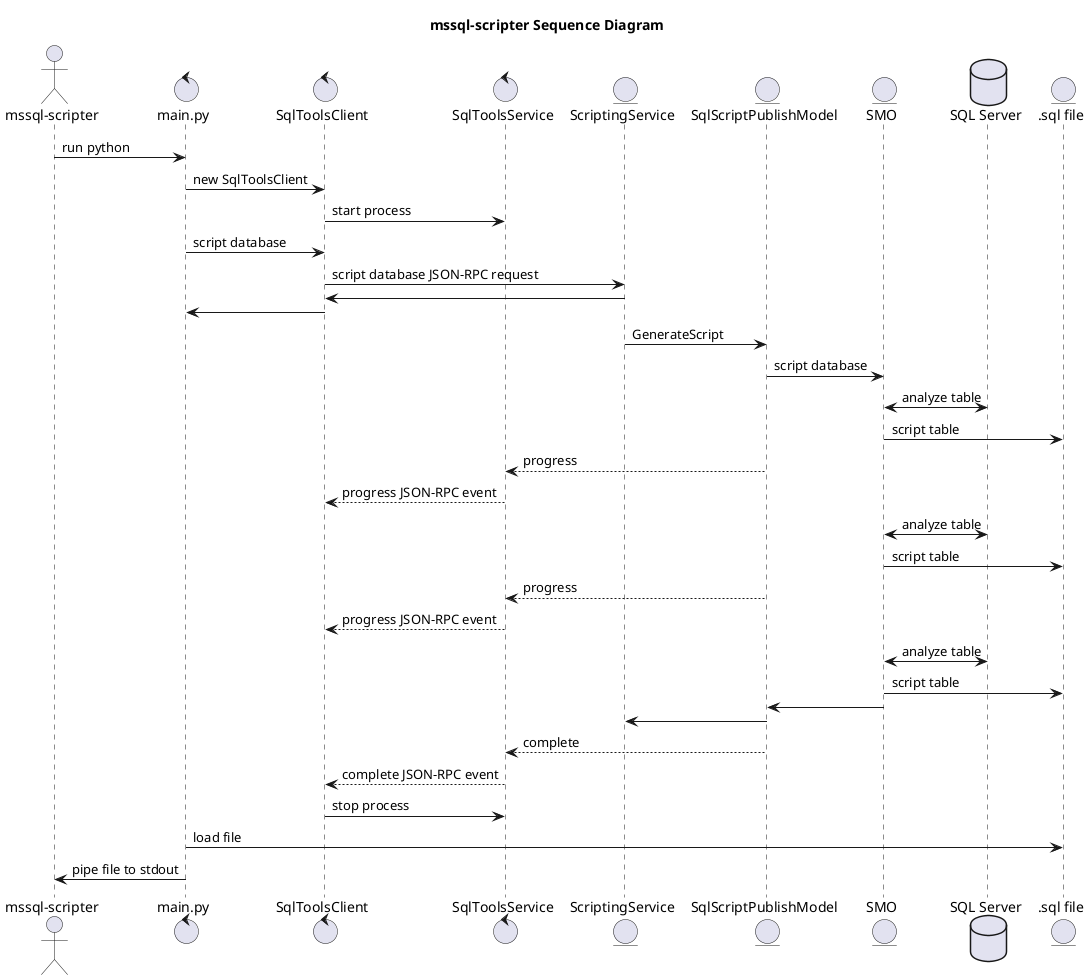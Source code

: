 See http://plantuml.com/sequence-diagram for details on the syntax for creating 
sequence diagrams using plantuml.

@startuml

title mssql-scripter Sequence Diagram

actor "mssql-scripter" as script
control main.py as main
control SqlToolsClient
control SqlToolsService
entity ScriptingService
entity SqlScriptPublishModel
entity SMO
database "SQL Server" AS database
entity ".sql file" as file

script -> main : run python
main -> SqlToolsClient : new SqlToolsClient 
SqlToolsClient -> SqlToolsService : start process
main -> SqlToolsClient : script database 
SqlToolsClient -> ScriptingService : script database JSON-RPC request
SqlToolsClient <- ScriptingService
main <- SqlToolsClient
ScriptingService -> SqlScriptPublishModel : GenerateScript 
SqlScriptPublishModel -> SMO : script database
SMO <-> database : analyze table
SMO -> file : script table 
SqlToolsService <-- SqlScriptPublishModel : progress
SqlToolsClient <-- SqlToolsService : progress JSON-RPC event
SMO <-> database : analyze table 
SMO -> file : script table 
SqlToolsService <-- SqlScriptPublishModel : progress
SqlToolsClient <-- SqlToolsService : progress JSON-RPC event
SMO <-> database : analyze table 
SMO -> file : script table 
SqlScriptPublishModel <- SMO :
ScriptingService <- SqlScriptPublishModel :  
SqlToolsService <-- SqlScriptPublishModel : complete
SqlToolsClient <-- SqlToolsService : complete JSON-RPC event
SqlToolsClient -> SqlToolsService : stop process
main -> file : load file 
main -> script : pipe file to stdout

@endumla
